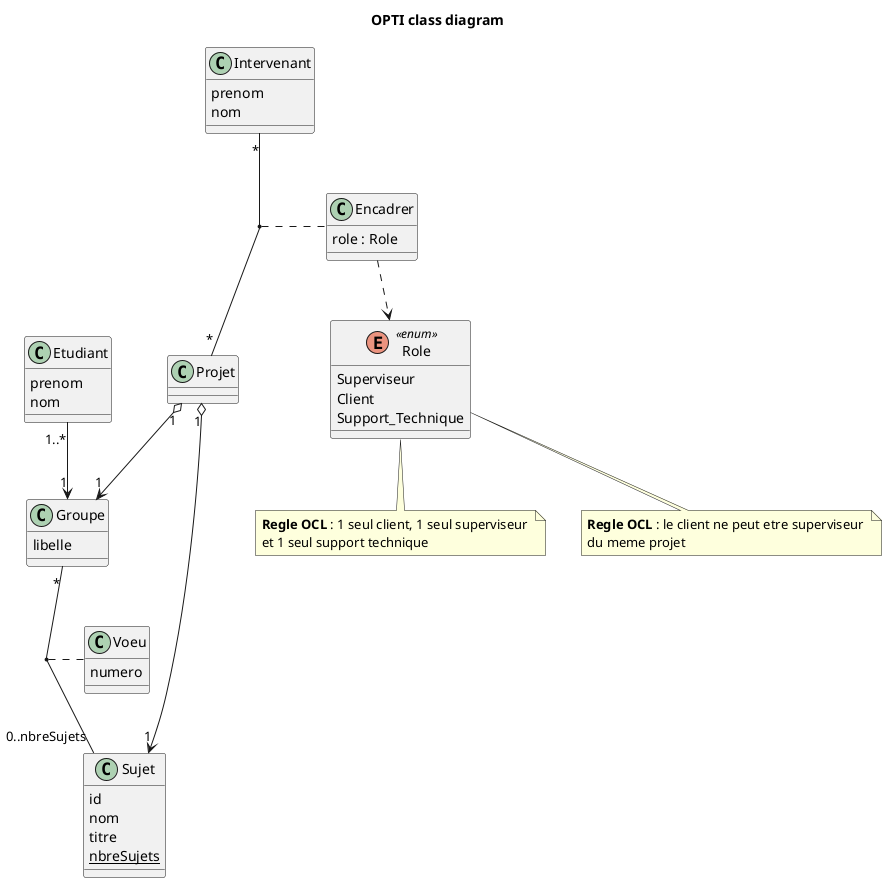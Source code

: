 '-----------------------------------
' UML OPTI Project
' MPA 2014
'-----------------------------------
@startuml
'-----------------------------------
title <b>OPTI</b> class diagram

class Etudiant {
	prenom
	nom
}

class Groupe {
	libelle
}

Etudiant "1..*" --> "1" Groupe

class Sujet {
	id
	nom
	titre
	{static} nbreSujets
}

class Projet {
}

Projet "1" o--> "1" Groupe
Projet "1" o--> "1" Sujet

Groupe "*" -- "0..nbreSujets" Sujet
(Groupe,Sujet) ..Voeu

class Voeu {
	numero
}

class Intervenant {
	prenom
	nom
}

Intervenant "*" -- "*" Projet
(Intervenant,Projet) ..Encadrer

enum Role <<enum>> {
	Superviseur
	Client
	Support_Technique
}

class Encadrer {
	role : Role
}

Encadrer ..> Role

note "<b>Regle OCL</b> : 1 seul client, 1 seul superviseur \net 1 seul support technique" as OCL1
note "<b>Regle OCL</b> : le client ne peut etre superviseur \ndu meme projet" as OCL2

Role .. OCL1
Role .. OCL2
'-----------------------------------
@enduml
'-----------------------------------
